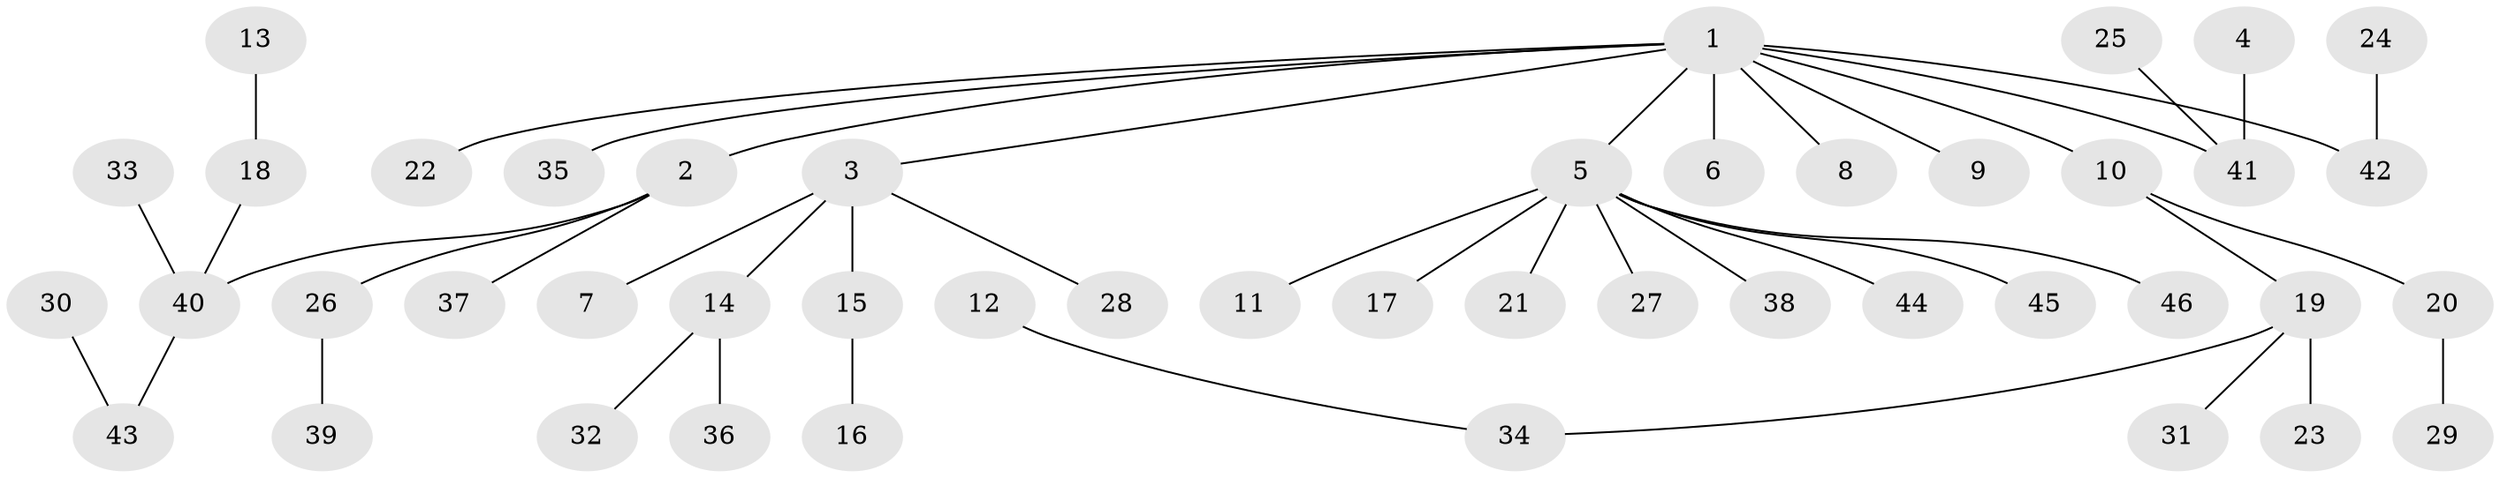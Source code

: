 // original degree distribution, {8: 0.010869565217391304, 5: 0.010869565217391304, 2: 0.17391304347826086, 4: 0.09782608695652174, 3: 0.15217391304347827, 9: 0.010869565217391304, 1: 0.5434782608695652}
// Generated by graph-tools (version 1.1) at 2025/50/03/09/25 03:50:18]
// undirected, 46 vertices, 45 edges
graph export_dot {
graph [start="1"]
  node [color=gray90,style=filled];
  1;
  2;
  3;
  4;
  5;
  6;
  7;
  8;
  9;
  10;
  11;
  12;
  13;
  14;
  15;
  16;
  17;
  18;
  19;
  20;
  21;
  22;
  23;
  24;
  25;
  26;
  27;
  28;
  29;
  30;
  31;
  32;
  33;
  34;
  35;
  36;
  37;
  38;
  39;
  40;
  41;
  42;
  43;
  44;
  45;
  46;
  1 -- 2 [weight=1.0];
  1 -- 3 [weight=1.0];
  1 -- 5 [weight=1.0];
  1 -- 6 [weight=1.0];
  1 -- 8 [weight=1.0];
  1 -- 9 [weight=1.0];
  1 -- 10 [weight=1.0];
  1 -- 22 [weight=1.0];
  1 -- 35 [weight=1.0];
  1 -- 41 [weight=1.0];
  1 -- 42 [weight=1.0];
  2 -- 26 [weight=1.0];
  2 -- 37 [weight=1.0];
  2 -- 40 [weight=1.0];
  3 -- 7 [weight=1.0];
  3 -- 14 [weight=1.0];
  3 -- 15 [weight=1.0];
  3 -- 28 [weight=1.0];
  4 -- 41 [weight=1.0];
  5 -- 11 [weight=1.0];
  5 -- 17 [weight=1.0];
  5 -- 21 [weight=1.0];
  5 -- 27 [weight=1.0];
  5 -- 38 [weight=1.0];
  5 -- 44 [weight=1.0];
  5 -- 45 [weight=1.0];
  5 -- 46 [weight=1.0];
  10 -- 19 [weight=1.0];
  10 -- 20 [weight=1.0];
  12 -- 34 [weight=1.0];
  13 -- 18 [weight=1.0];
  14 -- 32 [weight=1.0];
  14 -- 36 [weight=1.0];
  15 -- 16 [weight=1.0];
  18 -- 40 [weight=1.0];
  19 -- 23 [weight=1.0];
  19 -- 31 [weight=1.0];
  19 -- 34 [weight=1.0];
  20 -- 29 [weight=1.0];
  24 -- 42 [weight=1.0];
  25 -- 41 [weight=1.0];
  26 -- 39 [weight=1.0];
  30 -- 43 [weight=1.0];
  33 -- 40 [weight=1.0];
  40 -- 43 [weight=1.0];
}
